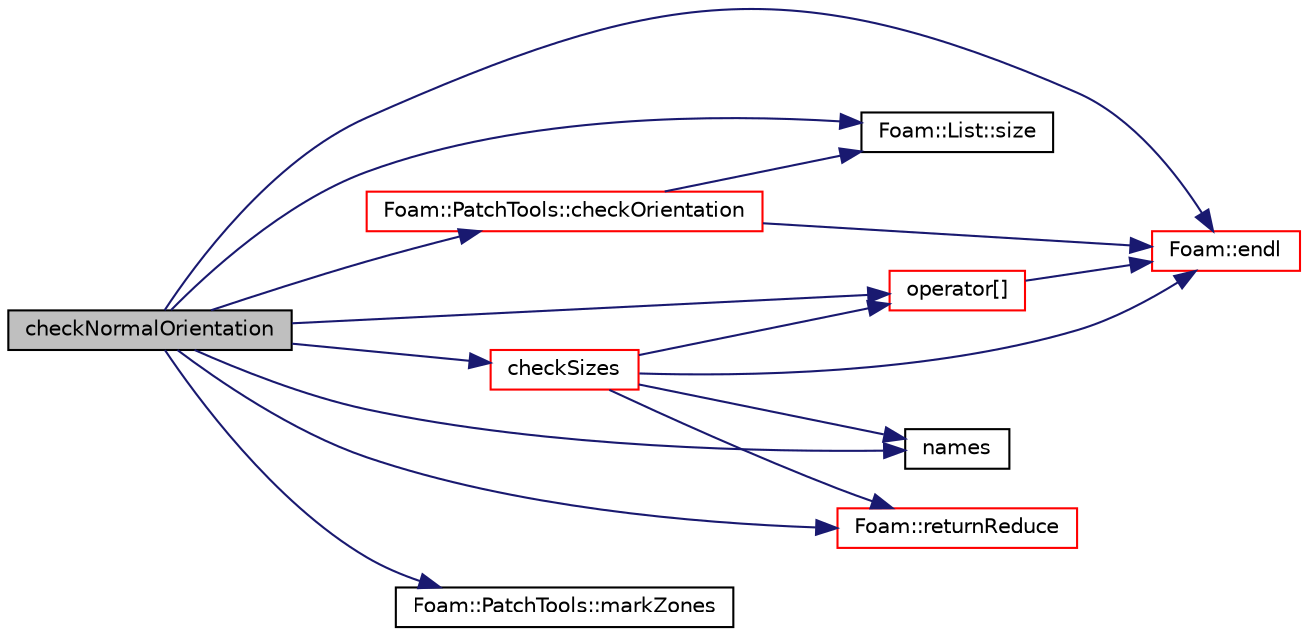 digraph "checkNormalOrientation"
{
  bgcolor="transparent";
  edge [fontname="Helvetica",fontsize="10",labelfontname="Helvetica",labelfontsize="10"];
  node [fontname="Helvetica",fontsize="10",shape=record];
  rankdir="LR";
  Node849 [label="checkNormalOrientation",height=0.2,width=0.4,color="black", fillcolor="grey75", style="filled", fontcolor="black"];
  Node849 -> Node850 [color="midnightblue",fontsize="10",style="solid",fontname="Helvetica"];
  Node850 [label="Foam::PatchTools::checkOrientation",height=0.2,width=0.4,color="red",URL="$a28681.html#a20f23e9ffe1102dccd75986b5435aef7",tooltip="Check for orientation issues. "];
  Node850 -> Node855 [color="midnightblue",fontsize="10",style="solid",fontname="Helvetica"];
  Node855 [label="Foam::endl",height=0.2,width=0.4,color="red",URL="$a21851.html#a2db8fe02a0d3909e9351bb4275b23ce4",tooltip="Add newline and flush stream. "];
  Node850 -> Node865 [color="midnightblue",fontsize="10",style="solid",fontname="Helvetica"];
  Node865 [label="Foam::List::size",height=0.2,width=0.4,color="black",URL="$a26833.html#a8a5f6fa29bd4b500caf186f60245b384",tooltip="Override size to be inconsistent with allocated storage. "];
  Node849 -> Node867 [color="midnightblue",fontsize="10",style="solid",fontname="Helvetica"];
  Node867 [label="checkSizes",height=0.2,width=0.4,color="red",URL="$a26381.html#a6fc4bfd72ec36b321f1227370141d07c",tooltip="Are all bounding boxes of similar size. "];
  Node867 -> Node855 [color="midnightblue",fontsize="10",style="solid",fontname="Helvetica"];
  Node867 -> Node868 [color="midnightblue",fontsize="10",style="solid",fontname="Helvetica"];
  Node868 [label="operator[]",height=0.2,width=0.4,color="red",URL="$a26381.html#a7688f42df60462606ca8fa3ac04c8679",tooltip="Return const reference to searchableSurface by name. "];
  Node868 -> Node855 [color="midnightblue",fontsize="10",style="solid",fontname="Helvetica"];
  Node867 -> Node931 [color="midnightblue",fontsize="10",style="solid",fontname="Helvetica"];
  Node931 [label="names",height=0.2,width=0.4,color="black",URL="$a26381.html#a27d373299f0deccc315cf7b63994d8f9"];
  Node867 -> Node932 [color="midnightblue",fontsize="10",style="solid",fontname="Helvetica"];
  Node932 [label="Foam::returnReduce",height=0.2,width=0.4,color="red",URL="$a21851.html#a8d528a67d2a9c6fe4fb94bc86872624b"];
  Node849 -> Node855 [color="midnightblue",fontsize="10",style="solid",fontname="Helvetica"];
  Node849 -> Node975 [color="midnightblue",fontsize="10",style="solid",fontname="Helvetica"];
  Node975 [label="Foam::PatchTools::markZones",height=0.2,width=0.4,color="black",URL="$a28681.html#a1588f8b32e536d312c8e21fd1885ec68",tooltip="Size and fills faceZone with zone of face. "];
  Node849 -> Node931 [color="midnightblue",fontsize="10",style="solid",fontname="Helvetica"];
  Node849 -> Node868 [color="midnightblue",fontsize="10",style="solid",fontname="Helvetica"];
  Node849 -> Node932 [color="midnightblue",fontsize="10",style="solid",fontname="Helvetica"];
  Node849 -> Node865 [color="midnightblue",fontsize="10",style="solid",fontname="Helvetica"];
}
